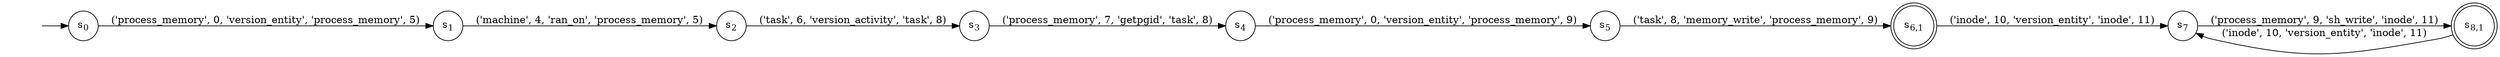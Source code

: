 digraph DFA {
    rankdir = LR;
    I [style = invis];
    I -> S0;
    S0 [label = <s<sub>0</sub>>, shape = circle];
    S1 [label = <s<sub>1</sub>>, shape = circle];
    S2 [label = <s<sub>2</sub>>, shape = circle];
    S3 [label = <s<sub>3</sub>>, shape = circle];
    S4 [label = <s<sub>4</sub>>, shape = circle];
    S5 [label = <s<sub>5</sub>>, shape = circle];
    S6 [label = <s<sub>6,1</sub>>, shape = circle, peripheries = 2];
    S7 [label = <s<sub>7</sub>>, shape = circle];
    S8 [label = <s<sub>8,1</sub>>, shape = circle, peripheries = 2];
    S8 -> S7 [label = "('inode', 10, 'version_entity', 'inode', 11)"];
    S7 -> S8 [label = "('process_memory', 9, 'sh_write', 'inode', 11)"];
    S6 -> S7 [label = "('inode', 10, 'version_entity', 'inode', 11)"];
    S5 -> S6 [label = "('task', 8, 'memory_write', 'process_memory', 9)"];
    S4 -> S5 [label = "('process_memory', 0, 'version_entity', 'process_memory', 9)"];
    S3 -> S4 [label = "('process_memory', 7, 'getpgid', 'task', 8)"];
    S2 -> S3 [label = "('task', 6, 'version_activity', 'task', 8)"];
    S1 -> S2 [label = "('machine', 4, 'ran_on', 'process_memory', 5)"];
    S0 -> S1 [label = "('process_memory', 0, 'version_entity', 'process_memory', 5)"];
}
